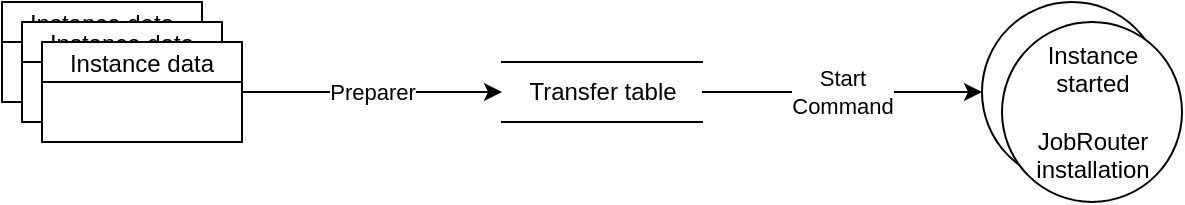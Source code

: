 <mxfile version="12.7.8" type="device"><diagram id="B3KGt5ixbZgbOSoK4YK8" name="Page-1"><mxGraphModel dx="781" dy="631" grid="1" gridSize="10" guides="1" tooltips="1" connect="1" arrows="1" fold="1" page="1" pageScale="1" pageWidth="827" pageHeight="1169" math="0" shadow="0"><root><mxCell id="0"/><mxCell id="1" parent="0"/><mxCell id="GZwR0y6QicpFYenOTMVu-1" value="Instance data" style="swimlane;fontStyle=0;childLayout=stackLayout;horizontal=1;startSize=20;fillColor=#ffffff;horizontalStack=0;resizeParent=1;resizeParentMax=0;resizeLast=0;collapsible=0;marginBottom=0;swimlaneFillColor=#ffffff;" parent="1" vertex="1"><mxGeometry x="50" y="240" width="100" height="50" as="geometry"/></mxCell><mxCell id="GZwR0y6QicpFYenOTMVu-2" value="Instance data" style="swimlane;fontStyle=0;childLayout=stackLayout;horizontal=1;startSize=20;fillColor=#ffffff;horizontalStack=0;resizeParent=1;resizeParentMax=0;resizeLast=0;collapsible=0;marginBottom=0;swimlaneFillColor=#ffffff;" parent="1" vertex="1"><mxGeometry x="60" y="250" width="100" height="50" as="geometry"/></mxCell><mxCell id="GZwR0y6QicpFYenOTMVu-3" value="Instance data" style="swimlane;fontStyle=0;childLayout=stackLayout;horizontal=1;startSize=20;fillColor=#ffffff;horizontalStack=0;resizeParent=1;resizeParentMax=0;resizeLast=0;collapsible=0;marginBottom=0;swimlaneFillColor=#ffffff;" parent="1" vertex="1"><mxGeometry x="70" y="260" width="100" height="50" as="geometry"/></mxCell><mxCell id="GZwR0y6QicpFYenOTMVu-4" value="Preparer" style="endArrow=classic;html=1;exitX=1;exitY=0.5;exitDx=0;exitDy=0;entryX=0;entryY=0.5;entryDx=0;entryDy=0;" parent="1" source="GZwR0y6QicpFYenOTMVu-3" target="GZwR0y6QicpFYenOTMVu-5" edge="1"><mxGeometry width="50" height="50" relative="1" as="geometry"><mxPoint x="210" y="320" as="sourcePoint"/><mxPoint x="270" y="285" as="targetPoint"/></mxGeometry></mxCell><mxCell id="GZwR0y6QicpFYenOTMVu-5" value="Transfer table" style="html=1;dashed=0;whitespace=wrap;shape=partialRectangle;right=0;left=0;" parent="1" vertex="1"><mxGeometry x="300" y="270" width="100" height="30" as="geometry"/></mxCell><mxCell id="GZwR0y6QicpFYenOTMVu-6" value="Start&lt;br&gt;Command" style="endArrow=classic;html=1;exitX=1;exitY=0.5;exitDx=0;exitDy=0;entryX=0;entryY=0.5;entryDx=0;entryDy=0;" parent="1" source="GZwR0y6QicpFYenOTMVu-5" target="GZwR0y6QicpFYenOTMVu-7" edge="1"><mxGeometry width="50" height="50" relative="1" as="geometry"><mxPoint x="400" y="284.5" as="sourcePoint"/><mxPoint x="540" y="285" as="targetPoint"/></mxGeometry></mxCell><mxCell id="GZwR0y6QicpFYenOTMVu-7" value="" style="shape=ellipse;html=1;dashed=0;whitespace=wrap;aspect=fixed;perimeter=ellipsePerimeter;" parent="1" vertex="1"><mxGeometry x="540" y="240" width="90" height="90" as="geometry"/></mxCell><mxCell id="GZwR0y6QicpFYenOTMVu-8" value="Instance&lt;br&gt;started&lt;br&gt;&lt;br&gt;JobRouter&lt;br&gt;installation" style="shape=ellipse;html=1;dashed=0;whitespace=wrap;aspect=fixed;perimeter=ellipsePerimeter;" parent="1" vertex="1"><mxGeometry x="550" y="250" width="90" height="90" as="geometry"/></mxCell></root></mxGraphModel></diagram></mxfile>
